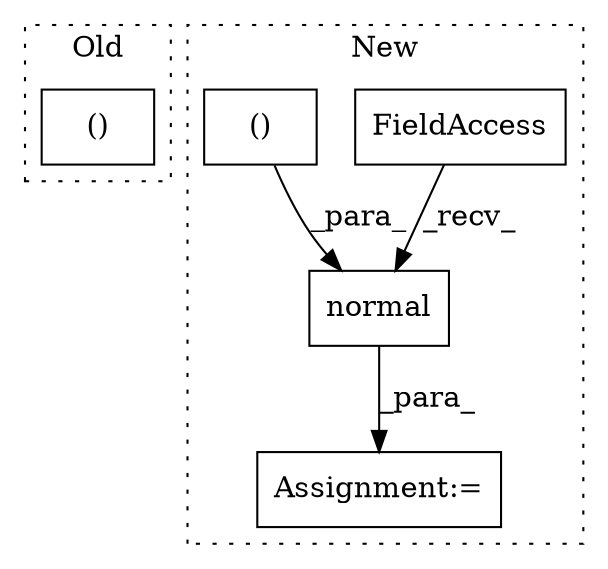 digraph G {
subgraph cluster0 {
1 [label="()" a="106" s="1412" l="15" shape="box"];
label = "Old";
style="dotted";
}
subgraph cluster1 {
2 [label="normal" a="32" s="6435,6491" l="14,2" shape="box"];
3 [label="FieldAccess" a="22" s="6410" l="9" shape="box"];
4 [label="Assignment:=" a="7" s="6575" l="1" shape="box"];
5 [label="()" a="106" s="6449" l="42" shape="box"];
label = "New";
style="dotted";
}
2 -> 4 [label="_para_"];
3 -> 2 [label="_recv_"];
5 -> 2 [label="_para_"];
}